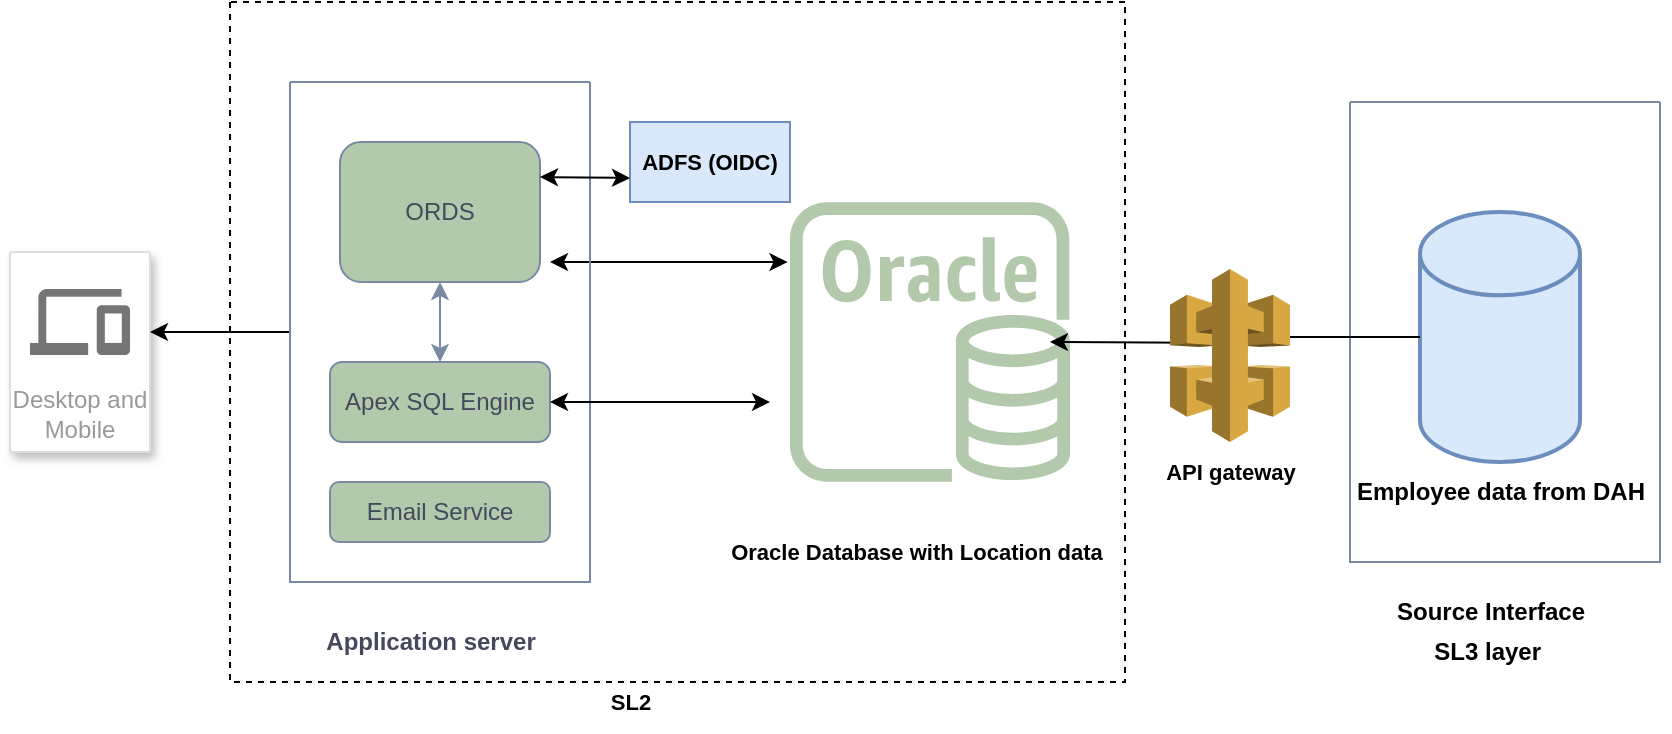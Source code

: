 <mxfile version="20.4.0" type="github">
  <diagram id="uzyZZr1vMDRMlrvgHleE" name="Page-1">
    <mxGraphModel dx="1022" dy="380" grid="1" gridSize="10" guides="1" tooltips="1" connect="1" arrows="1" fold="1" page="1" pageScale="1" pageWidth="850" pageHeight="1100" math="0" shadow="0">
      <root>
        <mxCell id="0" />
        <mxCell id="1" parent="0" />
        <mxCell id="h2DTba8jX6TKWyeHh0mG-4" value="" style="swimlane;startSize=0;fillColor=#B2C9AB;strokeColor=#788AA3;fontColor=#46495D;rounded=1;" parent="1" vertex="1">
          <mxGeometry x="690" y="90" width="155" height="230" as="geometry" />
        </mxCell>
        <mxCell id="gQUuSp3Y3fDiH9KxwUEZ-14" value="" style="strokeWidth=2;html=1;shape=mxgraph.flowchart.database;whiteSpace=wrap;fillColor=#dae8fc;strokeColor=#6c8ebf;" vertex="1" parent="h2DTba8jX6TKWyeHh0mG-4">
          <mxGeometry x="35" y="55" width="80" height="125" as="geometry" />
        </mxCell>
        <mxCell id="gQUuSp3Y3fDiH9KxwUEZ-16" value="Employee data from DAH" style="text;html=1;align=center;verticalAlign=middle;resizable=0;points=[];autosize=1;strokeColor=none;fillColor=none;fontStyle=1" vertex="1" parent="h2DTba8jX6TKWyeHh0mG-4">
          <mxGeometry x="-10" y="180" width="170" height="30" as="geometry" />
        </mxCell>
        <mxCell id="h2DTba8jX6TKWyeHh0mG-13" value="Application server" style="text;html=1;align=center;verticalAlign=middle;resizable=0;points=[];autosize=1;strokeColor=none;fillColor=none;fontColor=#46495D;rounded=1;fontStyle=1" parent="1" vertex="1">
          <mxGeometry x="165" y="345" width="130" height="30" as="geometry" />
        </mxCell>
        <mxCell id="h2DTba8jX6TKWyeHh0mG-47" value="Source Interface" style="text;html=1;align=center;verticalAlign=middle;resizable=0;points=[];autosize=1;strokeColor=none;fillColor=none;fontStyle=1" parent="1" vertex="1">
          <mxGeometry x="700" y="330" width="120" height="30" as="geometry" />
        </mxCell>
        <mxCell id="h2DTba8jX6TKWyeHh0mG-50" value="SL3 layer&lt;span style=&quot;white-space: pre;&quot;&gt; &lt;/span&gt;" style="text;html=1;align=center;verticalAlign=middle;resizable=0;points=[];autosize=1;strokeColor=none;fillColor=none;fontStyle=1" parent="1" vertex="1">
          <mxGeometry x="710" y="350" width="100" height="30" as="geometry" />
        </mxCell>
        <mxCell id="gQUuSp3Y3fDiH9KxwUEZ-1" value="" style="swimlane;startSize=0;rounded=1;dashed=1;" vertex="1" parent="1">
          <mxGeometry x="130" y="40" width="447.5" height="340" as="geometry" />
        </mxCell>
        <mxCell id="gQUuSp3Y3fDiH9KxwUEZ-13" value="&lt;font style=&quot;font-size: 11px;&quot;&gt;Oracle Database with Location data&lt;/font&gt;" style="text;html=1;align=center;verticalAlign=middle;resizable=0;points=[];autosize=1;strokeColor=none;fillColor=none;fontStyle=1;container=1;" vertex="1" parent="gQUuSp3Y3fDiH9KxwUEZ-1">
          <mxGeometry x="237.5" y="260" width="210" height="30" as="geometry" />
        </mxCell>
        <mxCell id="gQUuSp3Y3fDiH9KxwUEZ-3" value="" style="outlineConnect=0;fontColor=#46495D;fillColor=#B2C9AB;strokeColor=none;dashed=0;verticalLabelPosition=bottom;verticalAlign=top;align=center;html=1;fontSize=12;fontStyle=0;aspect=fixed;pointerEvents=1;shape=mxgraph.aws4.rds_oracle_instance;rounded=1;" vertex="1" parent="gQUuSp3Y3fDiH9KxwUEZ-1">
          <mxGeometry x="280" y="100" width="140" height="140" as="geometry" />
        </mxCell>
        <mxCell id="gQUuSp3Y3fDiH9KxwUEZ-25" value="&lt;span&gt;ADFS (OIDC)&lt;br&gt;&lt;/span&gt;" style="whiteSpace=wrap;html=1;fontSize=11;fontStyle=1;fillColor=#dae8fc;strokeColor=#6c8ebf;" vertex="1" parent="gQUuSp3Y3fDiH9KxwUEZ-1">
          <mxGeometry x="200" y="60" width="80" height="40" as="geometry" />
        </mxCell>
        <mxCell id="gQUuSp3Y3fDiH9KxwUEZ-40" value="" style="endArrow=classic;startArrow=classic;html=1;rounded=0;fontSize=10;" edge="1" parent="gQUuSp3Y3fDiH9KxwUEZ-1">
          <mxGeometry width="50" height="50" relative="1" as="geometry">
            <mxPoint x="160" y="130" as="sourcePoint" />
            <mxPoint x="278.75" y="130" as="targetPoint" />
            <Array as="points">
              <mxPoint x="198.75" y="130" />
            </Array>
          </mxGeometry>
        </mxCell>
        <mxCell id="gQUuSp3Y3fDiH9KxwUEZ-4" value="Desktop and Mobile" style="strokeColor=#dddddd;shadow=1;strokeWidth=1;rounded=1;absoluteArcSize=1;arcSize=2;labelPosition=center;verticalLabelPosition=middle;align=center;verticalAlign=bottom;spacingLeft=0;fontColor=#999999;fontSize=12;whiteSpace=wrap;spacingBottom=2;" vertex="1" parent="1">
          <mxGeometry x="20" y="165" width="70" height="100" as="geometry" />
        </mxCell>
        <mxCell id="gQUuSp3Y3fDiH9KxwUEZ-5" value="" style="sketch=0;dashed=0;connectable=0;html=1;fillColor=#757575;strokeColor=none;shape=mxgraph.gcp2.desktop_and_mobile;part=1;fontSize=10;" vertex="1" parent="gQUuSp3Y3fDiH9KxwUEZ-4">
          <mxGeometry x="0.5" width="50" height="33" relative="1" as="geometry">
            <mxPoint x="-25" y="18.5" as="offset" />
          </mxGeometry>
        </mxCell>
        <mxCell id="gQUuSp3Y3fDiH9KxwUEZ-21" style="edgeStyle=orthogonalEdgeStyle;rounded=0;orthogonalLoop=1;jettySize=auto;html=1;entryX=1;entryY=0.4;entryDx=0;entryDy=0;entryPerimeter=0;fontSize=11;" edge="1" parent="1" source="gQUuSp3Y3fDiH9KxwUEZ-6" target="gQUuSp3Y3fDiH9KxwUEZ-4">
          <mxGeometry relative="1" as="geometry" />
        </mxCell>
        <mxCell id="gQUuSp3Y3fDiH9KxwUEZ-6" value="" style="swimlane;startSize=0;fillColor=#B2C9AB;strokeColor=#788AA3;fontColor=#46495D;rounded=1;" vertex="1" parent="1">
          <mxGeometry x="160" y="80" width="150" height="250" as="geometry">
            <mxRectangle x="160" y="80" width="50" height="40" as="alternateBounds" />
          </mxGeometry>
        </mxCell>
        <mxCell id="gQUuSp3Y3fDiH9KxwUEZ-7" value="Apex SQL Engine" style="rounded=1;whiteSpace=wrap;html=1;fillColor=#B2C9AB;strokeColor=#788AA3;fontColor=#46495D;" vertex="1" parent="gQUuSp3Y3fDiH9KxwUEZ-6">
          <mxGeometry x="20" y="140" width="110" height="40" as="geometry" />
        </mxCell>
        <mxCell id="gQUuSp3Y3fDiH9KxwUEZ-8" value="ORDS" style="rounded=1;whiteSpace=wrap;html=1;fillColor=#B2C9AB;strokeColor=#788AA3;fontColor=#46495D;" vertex="1" parent="gQUuSp3Y3fDiH9KxwUEZ-6">
          <mxGeometry x="25" y="30" width="100" height="70" as="geometry" />
        </mxCell>
        <mxCell id="gQUuSp3Y3fDiH9KxwUEZ-9" value="" style="endArrow=classic;startArrow=classic;html=1;rounded=1;entryX=0.5;entryY=1;entryDx=0;entryDy=0;strokeColor=#788AA3;fontColor=#46495D;curved=1;" edge="1" parent="gQUuSp3Y3fDiH9KxwUEZ-6" source="gQUuSp3Y3fDiH9KxwUEZ-7" target="gQUuSp3Y3fDiH9KxwUEZ-8">
          <mxGeometry width="50" height="50" relative="1" as="geometry">
            <mxPoint x="240" y="190" as="sourcePoint" />
            <mxPoint x="290" y="140" as="targetPoint" />
          </mxGeometry>
        </mxCell>
        <mxCell id="gQUuSp3Y3fDiH9KxwUEZ-10" value="Email Service" style="rounded=1;whiteSpace=wrap;html=1;fillColor=#B2C9AB;strokeColor=#788AA3;fontColor=#46495D;" vertex="1" parent="gQUuSp3Y3fDiH9KxwUEZ-6">
          <mxGeometry x="20" y="200" width="110" height="30" as="geometry" />
        </mxCell>
        <mxCell id="gQUuSp3Y3fDiH9KxwUEZ-11" value="" style="endArrow=classic;startArrow=classic;html=1;rounded=0;fontSize=10;exitX=1;exitY=0.5;exitDx=0;exitDy=0;" edge="1" parent="gQUuSp3Y3fDiH9KxwUEZ-6" source="gQUuSp3Y3fDiH9KxwUEZ-7">
          <mxGeometry width="50" height="50" relative="1" as="geometry">
            <mxPoint x="130" y="200" as="sourcePoint" />
            <mxPoint x="240" y="160" as="targetPoint" />
            <Array as="points">
              <mxPoint x="180" y="160" />
            </Array>
          </mxGeometry>
        </mxCell>
        <mxCell id="gQUuSp3Y3fDiH9KxwUEZ-19" style="edgeStyle=orthogonalEdgeStyle;rounded=0;orthogonalLoop=1;jettySize=auto;html=1;" edge="1" parent="1" source="gQUuSp3Y3fDiH9KxwUEZ-14">
          <mxGeometry relative="1" as="geometry">
            <mxPoint x="540" y="210" as="targetPoint" />
          </mxGeometry>
        </mxCell>
        <mxCell id="gQUuSp3Y3fDiH9KxwUEZ-18" value="" style="outlineConnect=0;dashed=0;verticalLabelPosition=bottom;verticalAlign=top;align=center;html=1;shape=mxgraph.aws3.api_gateway;fillColor=#D9A741;gradientColor=none;" vertex="1" parent="1">
          <mxGeometry x="600" y="173.5" width="60" height="86.5" as="geometry" />
        </mxCell>
        <mxCell id="gQUuSp3Y3fDiH9KxwUEZ-20" value="&lt;b&gt;API gateway&lt;br&gt;&lt;/b&gt;" style="text;html=1;align=center;verticalAlign=middle;resizable=0;points=[];autosize=1;strokeColor=none;fillColor=none;fontSize=11;" vertex="1" parent="1">
          <mxGeometry x="585" y="260" width="90" height="30" as="geometry" />
        </mxCell>
        <mxCell id="gQUuSp3Y3fDiH9KxwUEZ-22" value="&lt;b&gt;SL2&lt;/b&gt;" style="text;html=1;align=center;verticalAlign=middle;resizable=0;points=[];autosize=1;strokeColor=none;fillColor=none;fontSize=11;" vertex="1" parent="1">
          <mxGeometry x="310" y="375" width="40" height="30" as="geometry" />
        </mxCell>
        <mxCell id="gQUuSp3Y3fDiH9KxwUEZ-28" value="" style="endArrow=classic;startArrow=classic;html=1;rounded=0;fontSize=11;exitX=1;exitY=0.25;exitDx=0;exitDy=0;" edge="1" parent="1" source="gQUuSp3Y3fDiH9KxwUEZ-8">
          <mxGeometry width="50" height="50" relative="1" as="geometry">
            <mxPoint x="280" y="240" as="sourcePoint" />
            <mxPoint x="330" y="128" as="targetPoint" />
          </mxGeometry>
        </mxCell>
      </root>
    </mxGraphModel>
  </diagram>
</mxfile>
